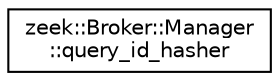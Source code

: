digraph "Graphical Class Hierarchy"
{
 // LATEX_PDF_SIZE
  edge [fontname="Helvetica",fontsize="10",labelfontname="Helvetica",labelfontsize="10"];
  node [fontname="Helvetica",fontsize="10",shape=record];
  rankdir="LR";
  Node0 [label="zeek::Broker::Manager\l::query_id_hasher",height=0.2,width=0.4,color="black", fillcolor="white", style="filled",URL="$d7/dd9/structzeek_1_1Broker_1_1Manager_1_1query__id__hasher.html",tooltip=" "];
}
